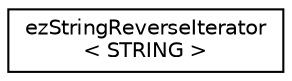 digraph "Graphical Class Hierarchy"
{
 // LATEX_PDF_SIZE
  edge [fontname="Helvetica",fontsize="10",labelfontname="Helvetica",labelfontsize="10"];
  node [fontname="Helvetica",fontsize="10",shape=record];
  rankdir="LR";
  Node0 [label="ezStringReverseIterator\l\< STRING \>",height=0.2,width=0.4,color="black", fillcolor="white", style="filled",URL="$d6/d6b/structez_string_reverse_iterator.htm",tooltip="STL reverse iterator used by all string classes. Iterates over unicode characters...."];
}
